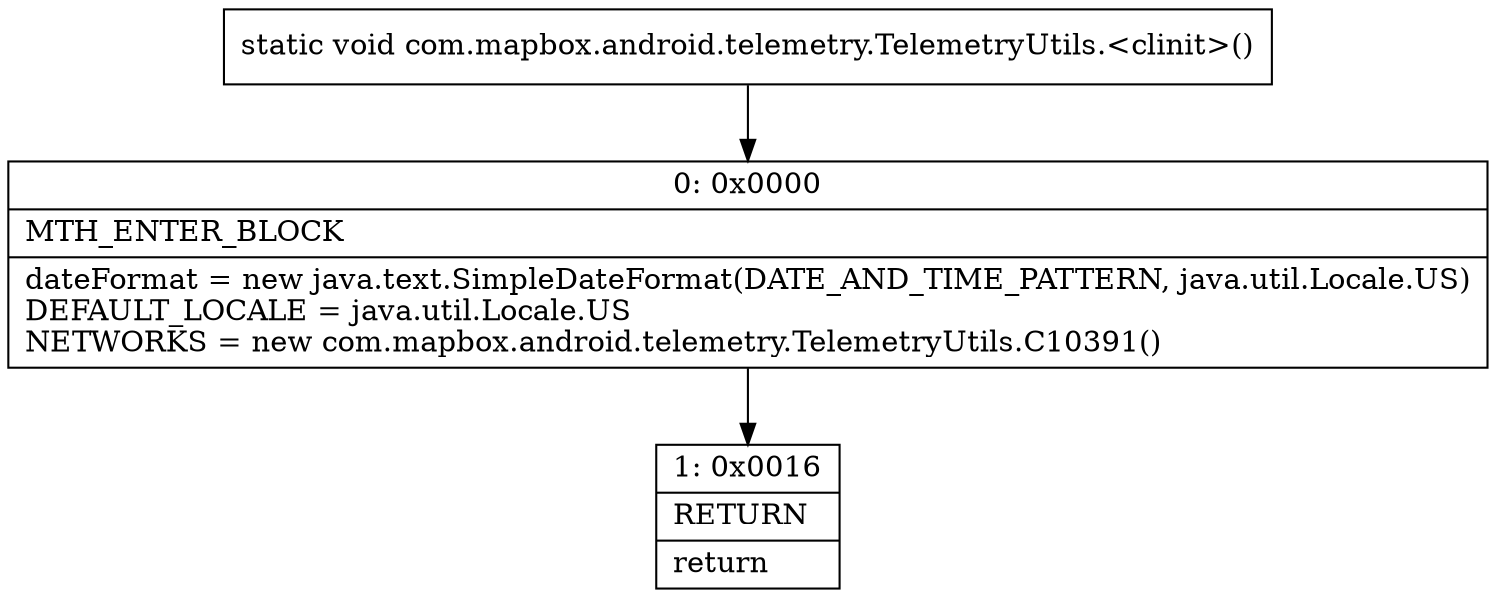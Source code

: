 digraph "CFG forcom.mapbox.android.telemetry.TelemetryUtils.\<clinit\>()V" {
Node_0 [shape=record,label="{0\:\ 0x0000|MTH_ENTER_BLOCK\l|dateFormat = new java.text.SimpleDateFormat(DATE_AND_TIME_PATTERN, java.util.Locale.US)\lDEFAULT_LOCALE = java.util.Locale.US\lNETWORKS = new com.mapbox.android.telemetry.TelemetryUtils.C10391()\l}"];
Node_1 [shape=record,label="{1\:\ 0x0016|RETURN\l|return\l}"];
MethodNode[shape=record,label="{static void com.mapbox.android.telemetry.TelemetryUtils.\<clinit\>() }"];
MethodNode -> Node_0;
Node_0 -> Node_1;
}

